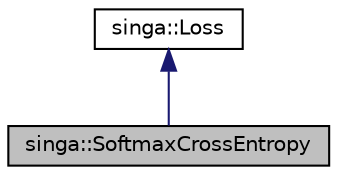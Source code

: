 digraph "singa::SoftmaxCrossEntropy"
{
  edge [fontname="Helvetica",fontsize="10",labelfontname="Helvetica",labelfontsize="10"];
  node [fontname="Helvetica",fontsize="10",shape=record];
  Node2 [label="singa::SoftmaxCrossEntropy",height=0.2,width=0.4,color="black", fillcolor="grey75", style="filled", fontcolor="black"];
  Node3 -> Node2 [dir="back",color="midnightblue",fontsize="10",style="solid",fontname="Helvetica"];
  Node3 [label="singa::Loss",height=0.2,width=0.4,color="black", fillcolor="white", style="filled",URL="$classsinga_1_1Loss.html",tooltip="The base loss class, which declares the APIs for computing the objective score (loss) for a pair of p..."];
}
